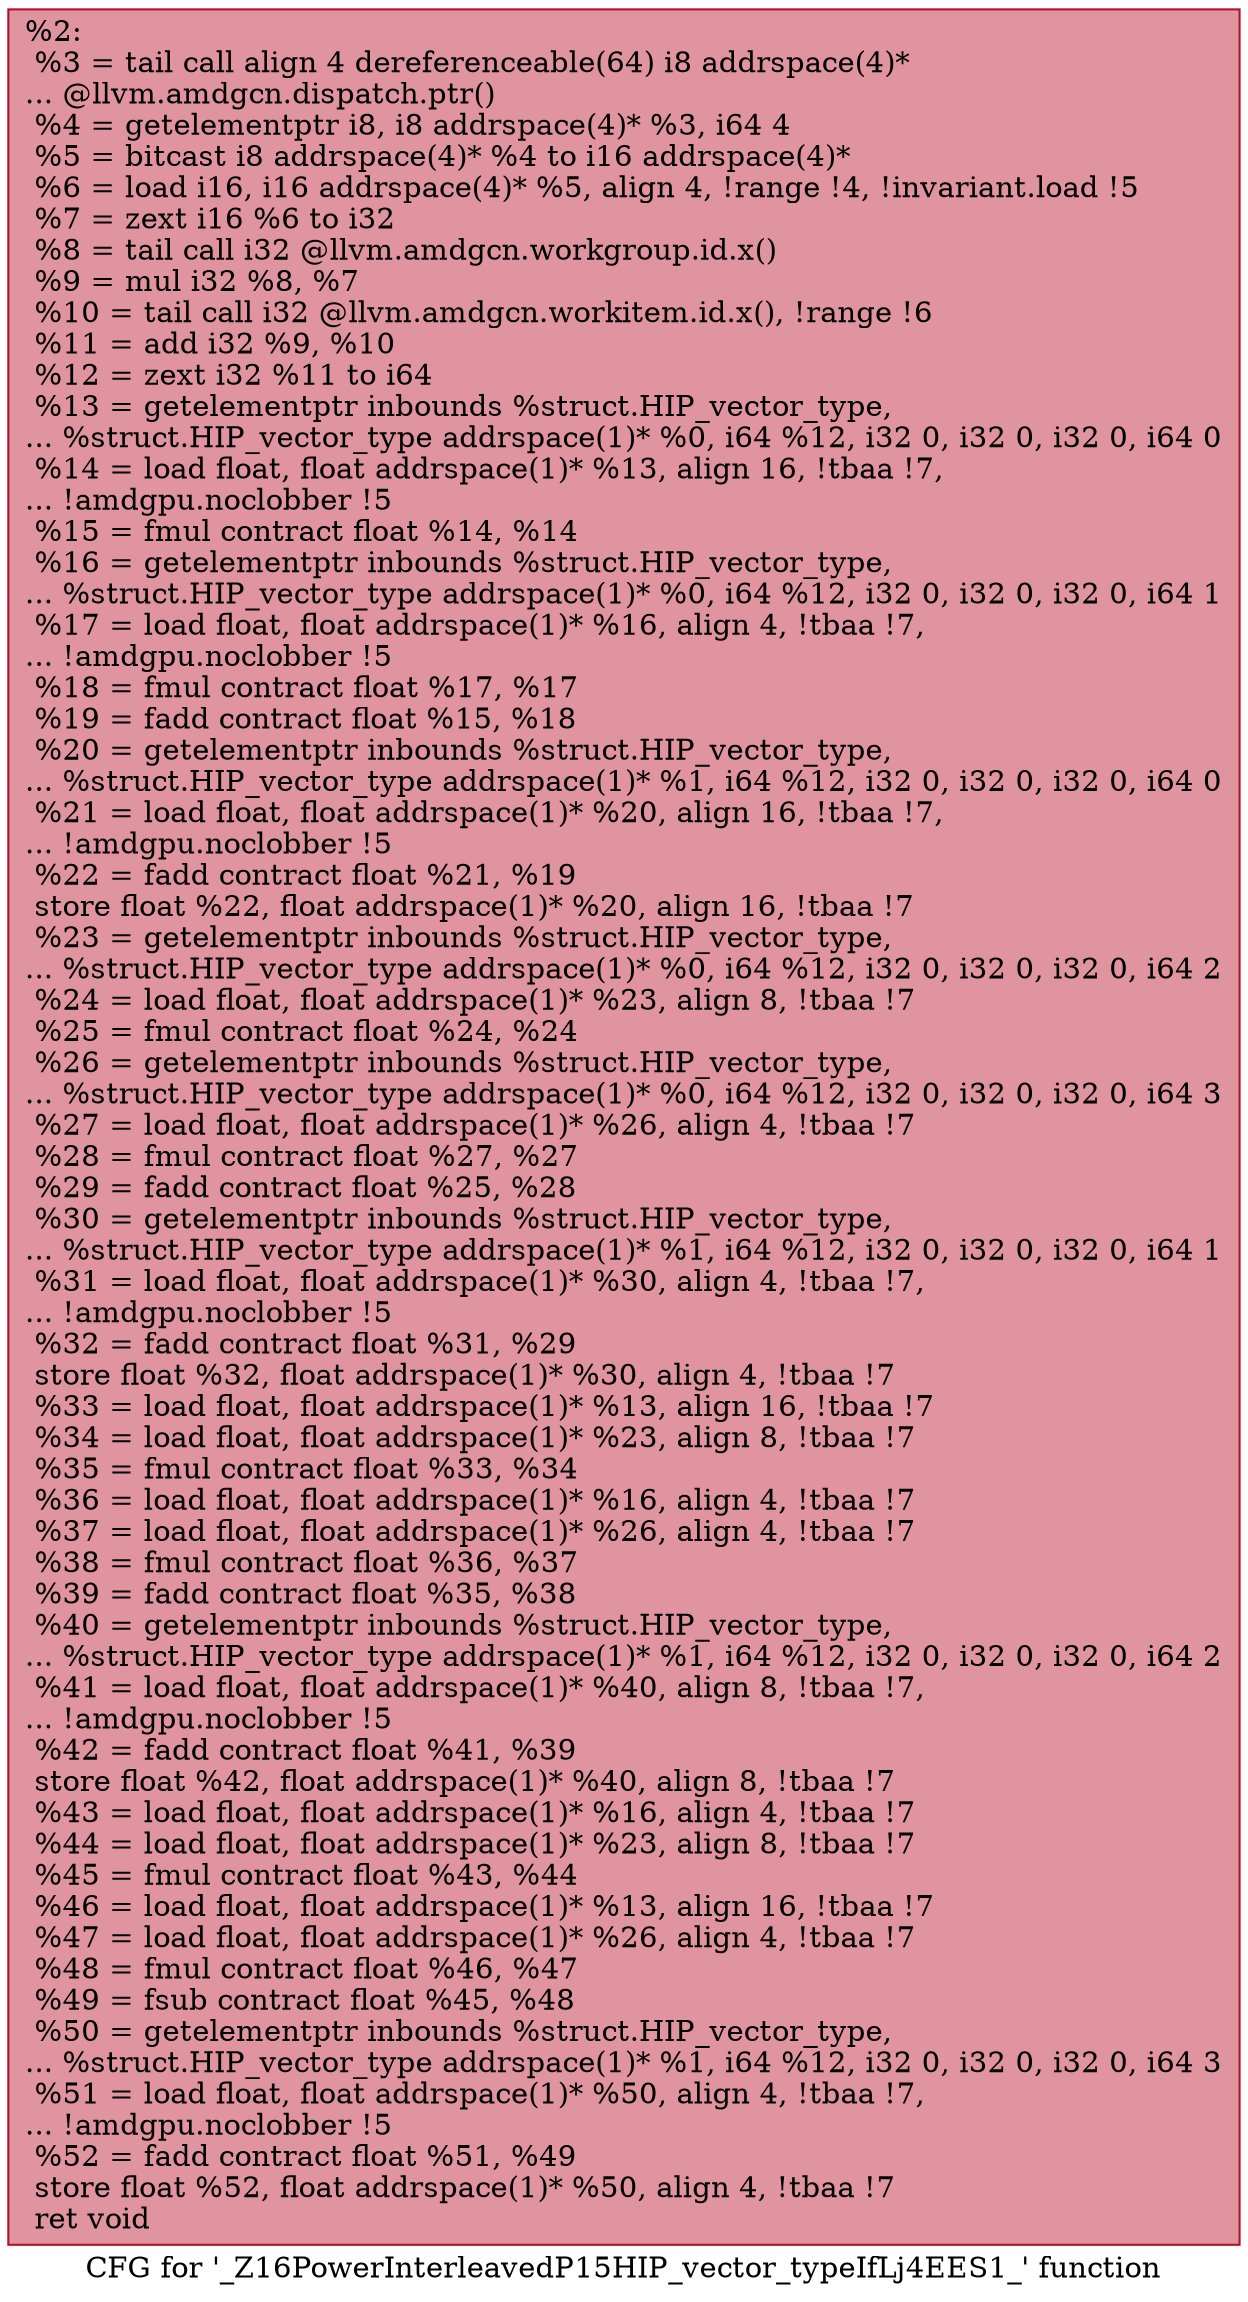 digraph "CFG for '_Z16PowerInterleavedP15HIP_vector_typeIfLj4EES1_' function" {
	label="CFG for '_Z16PowerInterleavedP15HIP_vector_typeIfLj4EES1_' function";

	Node0x5b4b310 [shape=record,color="#b70d28ff", style=filled, fillcolor="#b70d2870",label="{%2:\l  %3 = tail call align 4 dereferenceable(64) i8 addrspace(4)*\l... @llvm.amdgcn.dispatch.ptr()\l  %4 = getelementptr i8, i8 addrspace(4)* %3, i64 4\l  %5 = bitcast i8 addrspace(4)* %4 to i16 addrspace(4)*\l  %6 = load i16, i16 addrspace(4)* %5, align 4, !range !4, !invariant.load !5\l  %7 = zext i16 %6 to i32\l  %8 = tail call i32 @llvm.amdgcn.workgroup.id.x()\l  %9 = mul i32 %8, %7\l  %10 = tail call i32 @llvm.amdgcn.workitem.id.x(), !range !6\l  %11 = add i32 %9, %10\l  %12 = zext i32 %11 to i64\l  %13 = getelementptr inbounds %struct.HIP_vector_type,\l... %struct.HIP_vector_type addrspace(1)* %0, i64 %12, i32 0, i32 0, i32 0, i64 0\l  %14 = load float, float addrspace(1)* %13, align 16, !tbaa !7,\l... !amdgpu.noclobber !5\l  %15 = fmul contract float %14, %14\l  %16 = getelementptr inbounds %struct.HIP_vector_type,\l... %struct.HIP_vector_type addrspace(1)* %0, i64 %12, i32 0, i32 0, i32 0, i64 1\l  %17 = load float, float addrspace(1)* %16, align 4, !tbaa !7,\l... !amdgpu.noclobber !5\l  %18 = fmul contract float %17, %17\l  %19 = fadd contract float %15, %18\l  %20 = getelementptr inbounds %struct.HIP_vector_type,\l... %struct.HIP_vector_type addrspace(1)* %1, i64 %12, i32 0, i32 0, i32 0, i64 0\l  %21 = load float, float addrspace(1)* %20, align 16, !tbaa !7,\l... !amdgpu.noclobber !5\l  %22 = fadd contract float %21, %19\l  store float %22, float addrspace(1)* %20, align 16, !tbaa !7\l  %23 = getelementptr inbounds %struct.HIP_vector_type,\l... %struct.HIP_vector_type addrspace(1)* %0, i64 %12, i32 0, i32 0, i32 0, i64 2\l  %24 = load float, float addrspace(1)* %23, align 8, !tbaa !7\l  %25 = fmul contract float %24, %24\l  %26 = getelementptr inbounds %struct.HIP_vector_type,\l... %struct.HIP_vector_type addrspace(1)* %0, i64 %12, i32 0, i32 0, i32 0, i64 3\l  %27 = load float, float addrspace(1)* %26, align 4, !tbaa !7\l  %28 = fmul contract float %27, %27\l  %29 = fadd contract float %25, %28\l  %30 = getelementptr inbounds %struct.HIP_vector_type,\l... %struct.HIP_vector_type addrspace(1)* %1, i64 %12, i32 0, i32 0, i32 0, i64 1\l  %31 = load float, float addrspace(1)* %30, align 4, !tbaa !7,\l... !amdgpu.noclobber !5\l  %32 = fadd contract float %31, %29\l  store float %32, float addrspace(1)* %30, align 4, !tbaa !7\l  %33 = load float, float addrspace(1)* %13, align 16, !tbaa !7\l  %34 = load float, float addrspace(1)* %23, align 8, !tbaa !7\l  %35 = fmul contract float %33, %34\l  %36 = load float, float addrspace(1)* %16, align 4, !tbaa !7\l  %37 = load float, float addrspace(1)* %26, align 4, !tbaa !7\l  %38 = fmul contract float %36, %37\l  %39 = fadd contract float %35, %38\l  %40 = getelementptr inbounds %struct.HIP_vector_type,\l... %struct.HIP_vector_type addrspace(1)* %1, i64 %12, i32 0, i32 0, i32 0, i64 2\l  %41 = load float, float addrspace(1)* %40, align 8, !tbaa !7,\l... !amdgpu.noclobber !5\l  %42 = fadd contract float %41, %39\l  store float %42, float addrspace(1)* %40, align 8, !tbaa !7\l  %43 = load float, float addrspace(1)* %16, align 4, !tbaa !7\l  %44 = load float, float addrspace(1)* %23, align 8, !tbaa !7\l  %45 = fmul contract float %43, %44\l  %46 = load float, float addrspace(1)* %13, align 16, !tbaa !7\l  %47 = load float, float addrspace(1)* %26, align 4, !tbaa !7\l  %48 = fmul contract float %46, %47\l  %49 = fsub contract float %45, %48\l  %50 = getelementptr inbounds %struct.HIP_vector_type,\l... %struct.HIP_vector_type addrspace(1)* %1, i64 %12, i32 0, i32 0, i32 0, i64 3\l  %51 = load float, float addrspace(1)* %50, align 4, !tbaa !7,\l... !amdgpu.noclobber !5\l  %52 = fadd contract float %51, %49\l  store float %52, float addrspace(1)* %50, align 4, !tbaa !7\l  ret void\l}"];
}

